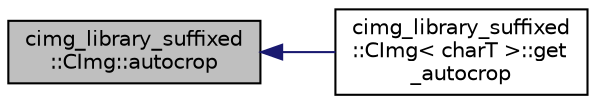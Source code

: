 digraph "cimg_library_suffixed::CImg::autocrop"
{
  edge [fontname="Helvetica",fontsize="10",labelfontname="Helvetica",labelfontsize="10"];
  node [fontname="Helvetica",fontsize="10",shape=record];
  rankdir="LR";
  Node554 [label="cimg_library_suffixed\l::CImg::autocrop",height=0.2,width=0.4,color="black", fillcolor="grey75", style="filled", fontcolor="black"];
  Node554 -> Node555 [dir="back",color="midnightblue",fontsize="10",style="solid",fontname="Helvetica"];
  Node555 [label="cimg_library_suffixed\l::CImg\< charT \>::get\l_autocrop",height=0.2,width=0.4,color="black", fillcolor="white", style="filled",URL="$structcimg__library__suffixed_1_1_c_img.html#a0daeb7a97d163f018e9128feacc6631f",tooltip="Autocrop image region, regarding the specified background value . "];
}

